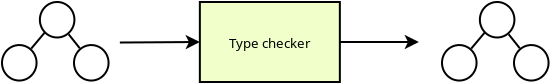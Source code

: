 <?xml version="1.0" encoding="UTF-8"?>
<dia:diagram xmlns:dia="http://www.lysator.liu.se/~alla/dia/">
  <dia:layer name="Background" visible="true" active="true">
    <dia:object type="Flowchart - Box" version="0" id="O0">
      <dia:attribute name="obj_pos">
        <dia:point val="33,14"/>
      </dia:attribute>
      <dia:attribute name="obj_bb">
        <dia:rectangle val="32.95,13.95;40.05,18.05"/>
      </dia:attribute>
      <dia:attribute name="elem_corner">
        <dia:point val="33,14"/>
      </dia:attribute>
      <dia:attribute name="elem_width">
        <dia:real val="7"/>
      </dia:attribute>
      <dia:attribute name="elem_height">
        <dia:real val="4"/>
      </dia:attribute>
      <dia:attribute name="border_width">
        <dia:real val="0.1"/>
      </dia:attribute>
      <dia:attribute name="inner_color">
        <dia:color val="#f1ffcb"/>
      </dia:attribute>
      <dia:attribute name="show_background">
        <dia:boolean val="true"/>
      </dia:attribute>
      <dia:attribute name="padding">
        <dia:real val="0.5"/>
      </dia:attribute>
      <dia:attribute name="text">
        <dia:composite type="text">
          <dia:attribute name="string">
            <dia:string>#Type checker#</dia:string>
          </dia:attribute>
          <dia:attribute name="font">
            <dia:font family="sans" style="0" name="Helvetica"/>
          </dia:attribute>
          <dia:attribute name="height">
            <dia:real val="0.832"/>
          </dia:attribute>
          <dia:attribute name="pos">
            <dia:point val="36.5,16.204"/>
          </dia:attribute>
          <dia:attribute name="color">
            <dia:color val="#000000"/>
          </dia:attribute>
          <dia:attribute name="alignment">
            <dia:enum val="1"/>
          </dia:attribute>
        </dia:composite>
      </dia:attribute>
    </dia:object>
    <dia:object type="Standard - Line" version="0" id="O1">
      <dia:attribute name="obj_pos">
        <dia:point val="29,16.026"/>
      </dia:attribute>
      <dia:attribute name="obj_bb">
        <dia:rectangle val="28.95,15.642;33.112,16.366"/>
      </dia:attribute>
      <dia:attribute name="conn_endpoints">
        <dia:point val="29,16.026"/>
        <dia:point val="33,16"/>
      </dia:attribute>
      <dia:attribute name="numcp">
        <dia:int val="1"/>
      </dia:attribute>
      <dia:attribute name="end_arrow">
        <dia:enum val="22"/>
      </dia:attribute>
      <dia:attribute name="end_arrow_length">
        <dia:real val="0.5"/>
      </dia:attribute>
      <dia:attribute name="end_arrow_width">
        <dia:real val="0.5"/>
      </dia:attribute>
      <dia:connections>
        <dia:connection handle="1" to="O0" connection="7"/>
      </dia:connections>
    </dia:object>
    <dia:object type="Standard - Line" version="0" id="O2">
      <dia:attribute name="obj_pos">
        <dia:point val="40.022,16"/>
      </dia:attribute>
      <dia:attribute name="obj_bb">
        <dia:rectangle val="39.972,15.638;44.062,16.362"/>
      </dia:attribute>
      <dia:attribute name="conn_endpoints">
        <dia:point val="40.022,16"/>
        <dia:point val="43.951,16"/>
      </dia:attribute>
      <dia:attribute name="numcp">
        <dia:int val="1"/>
      </dia:attribute>
      <dia:attribute name="end_arrow">
        <dia:enum val="22"/>
      </dia:attribute>
      <dia:attribute name="end_arrow_length">
        <dia:real val="0.5"/>
      </dia:attribute>
      <dia:attribute name="end_arrow_width">
        <dia:real val="0.5"/>
      </dia:attribute>
      <dia:connections>
        <dia:connection handle="0" to="O0" connection="16"/>
      </dia:connections>
    </dia:object>
    <dia:group>
      <dia:object type="Flowchart - Ellipse" version="0" id="O3">
        <dia:attribute name="obj_pos">
          <dia:point val="25,14"/>
        </dia:attribute>
        <dia:attribute name="obj_bb">
          <dia:rectangle val="24.95,13.95;26.778,15.825"/>
        </dia:attribute>
        <dia:attribute name="elem_corner">
          <dia:point val="25,14"/>
        </dia:attribute>
        <dia:attribute name="elem_width">
          <dia:real val="1.728"/>
        </dia:attribute>
        <dia:attribute name="elem_height">
          <dia:real val="1.775"/>
        </dia:attribute>
        <dia:attribute name="show_background">
          <dia:boolean val="true"/>
        </dia:attribute>
        <dia:attribute name="padding">
          <dia:real val="0.354"/>
        </dia:attribute>
        <dia:attribute name="text">
          <dia:composite type="text">
            <dia:attribute name="string">
              <dia:string>##</dia:string>
            </dia:attribute>
            <dia:attribute name="font">
              <dia:font family="sans" style="0" name="Helvetica"/>
            </dia:attribute>
            <dia:attribute name="height">
              <dia:real val="0.8"/>
            </dia:attribute>
            <dia:attribute name="pos">
              <dia:point val="25.864,15.082"/>
            </dia:attribute>
            <dia:attribute name="color">
              <dia:color val="#000000"/>
            </dia:attribute>
            <dia:attribute name="alignment">
              <dia:enum val="1"/>
            </dia:attribute>
          </dia:composite>
        </dia:attribute>
      </dia:object>
      <dia:object type="Flowchart - Ellipse" version="0" id="O4">
        <dia:attribute name="obj_pos">
          <dia:point val="23.107,16.153"/>
        </dia:attribute>
        <dia:attribute name="obj_bb">
          <dia:rectangle val="23.057,16.103;24.884,17.978"/>
        </dia:attribute>
        <dia:attribute name="elem_corner">
          <dia:point val="23.107,16.153"/>
        </dia:attribute>
        <dia:attribute name="elem_width">
          <dia:real val="1.728"/>
        </dia:attribute>
        <dia:attribute name="elem_height">
          <dia:real val="1.775"/>
        </dia:attribute>
        <dia:attribute name="show_background">
          <dia:boolean val="true"/>
        </dia:attribute>
        <dia:attribute name="padding">
          <dia:real val="0.354"/>
        </dia:attribute>
        <dia:attribute name="text">
          <dia:composite type="text">
            <dia:attribute name="string">
              <dia:string>##</dia:string>
            </dia:attribute>
            <dia:attribute name="font">
              <dia:font family="sans" style="0" name="Helvetica"/>
            </dia:attribute>
            <dia:attribute name="height">
              <dia:real val="0.8"/>
            </dia:attribute>
            <dia:attribute name="pos">
              <dia:point val="23.971,17.236"/>
            </dia:attribute>
            <dia:attribute name="color">
              <dia:color val="#000000"/>
            </dia:attribute>
            <dia:attribute name="alignment">
              <dia:enum val="1"/>
            </dia:attribute>
          </dia:composite>
        </dia:attribute>
      </dia:object>
      <dia:object type="Flowchart - Ellipse" version="0" id="O5">
        <dia:attribute name="obj_pos">
          <dia:point val="26.707,16.153"/>
        </dia:attribute>
        <dia:attribute name="obj_bb">
          <dia:rectangle val="26.657,16.103;28.484,17.978"/>
        </dia:attribute>
        <dia:attribute name="elem_corner">
          <dia:point val="26.707,16.153"/>
        </dia:attribute>
        <dia:attribute name="elem_width">
          <dia:real val="1.728"/>
        </dia:attribute>
        <dia:attribute name="elem_height">
          <dia:real val="1.775"/>
        </dia:attribute>
        <dia:attribute name="show_background">
          <dia:boolean val="true"/>
        </dia:attribute>
        <dia:attribute name="padding">
          <dia:real val="0.354"/>
        </dia:attribute>
        <dia:attribute name="text">
          <dia:composite type="text">
            <dia:attribute name="string">
              <dia:string>##</dia:string>
            </dia:attribute>
            <dia:attribute name="font">
              <dia:font family="sans" style="0" name="Helvetica"/>
            </dia:attribute>
            <dia:attribute name="height">
              <dia:real val="0.8"/>
            </dia:attribute>
            <dia:attribute name="pos">
              <dia:point val="27.57,17.236"/>
            </dia:attribute>
            <dia:attribute name="color">
              <dia:color val="#000000"/>
            </dia:attribute>
            <dia:attribute name="alignment">
              <dia:enum val="1"/>
            </dia:attribute>
          </dia:composite>
        </dia:attribute>
      </dia:object>
      <dia:object type="Standard - Line" version="0" id="O6">
        <dia:attribute name="obj_pos">
          <dia:point val="25.253,15.515"/>
        </dia:attribute>
        <dia:attribute name="obj_bb">
          <dia:rectangle val="24.497,15.444;25.323,16.401"/>
        </dia:attribute>
        <dia:attribute name="conn_endpoints">
          <dia:point val="25.253,15.515"/>
          <dia:point val="24.567,16.331"/>
        </dia:attribute>
        <dia:attribute name="numcp">
          <dia:int val="1"/>
        </dia:attribute>
        <dia:connections>
          <dia:connection handle="0" to="O3" connection="10"/>
          <dia:connection handle="1" to="O4" connection="16"/>
        </dia:connections>
      </dia:object>
      <dia:object type="Standard - Line" version="0" id="O7">
        <dia:attribute name="obj_pos">
          <dia:point val="26.439,15.613"/>
        </dia:attribute>
        <dia:attribute name="obj_bb">
          <dia:rectangle val="26.369,15.543;27.066,16.386"/>
        </dia:attribute>
        <dia:attribute name="conn_endpoints">
          <dia:point val="26.439,15.613"/>
          <dia:point val="26.995,16.315"/>
        </dia:attribute>
        <dia:attribute name="numcp">
          <dia:int val="1"/>
        </dia:attribute>
        <dia:connections>
          <dia:connection handle="0" to="O3" connection="16"/>
          <dia:connection handle="1" to="O5" connection="16"/>
        </dia:connections>
      </dia:object>
    </dia:group>
    <dia:group>
      <dia:object type="Flowchart - Ellipse" version="0" id="O8">
        <dia:attribute name="obj_pos">
          <dia:point val="47,14"/>
        </dia:attribute>
        <dia:attribute name="obj_bb">
          <dia:rectangle val="46.95,13.95;48.778,15.825"/>
        </dia:attribute>
        <dia:attribute name="elem_corner">
          <dia:point val="47,14"/>
        </dia:attribute>
        <dia:attribute name="elem_width">
          <dia:real val="1.728"/>
        </dia:attribute>
        <dia:attribute name="elem_height">
          <dia:real val="1.775"/>
        </dia:attribute>
        <dia:attribute name="show_background">
          <dia:boolean val="true"/>
        </dia:attribute>
        <dia:attribute name="padding">
          <dia:real val="0.354"/>
        </dia:attribute>
        <dia:attribute name="text">
          <dia:composite type="text">
            <dia:attribute name="string">
              <dia:string>##</dia:string>
            </dia:attribute>
            <dia:attribute name="font">
              <dia:font family="sans" style="0" name="Helvetica"/>
            </dia:attribute>
            <dia:attribute name="height">
              <dia:real val="0.8"/>
            </dia:attribute>
            <dia:attribute name="pos">
              <dia:point val="47.864,15.082"/>
            </dia:attribute>
            <dia:attribute name="color">
              <dia:color val="#000000"/>
            </dia:attribute>
            <dia:attribute name="alignment">
              <dia:enum val="1"/>
            </dia:attribute>
          </dia:composite>
        </dia:attribute>
      </dia:object>
      <dia:object type="Flowchart - Ellipse" version="0" id="O9">
        <dia:attribute name="obj_pos">
          <dia:point val="45.107,16.153"/>
        </dia:attribute>
        <dia:attribute name="obj_bb">
          <dia:rectangle val="45.057,16.103;46.884,17.978"/>
        </dia:attribute>
        <dia:attribute name="elem_corner">
          <dia:point val="45.107,16.153"/>
        </dia:attribute>
        <dia:attribute name="elem_width">
          <dia:real val="1.728"/>
        </dia:attribute>
        <dia:attribute name="elem_height">
          <dia:real val="1.775"/>
        </dia:attribute>
        <dia:attribute name="show_background">
          <dia:boolean val="true"/>
        </dia:attribute>
        <dia:attribute name="padding">
          <dia:real val="0.354"/>
        </dia:attribute>
        <dia:attribute name="text">
          <dia:composite type="text">
            <dia:attribute name="string">
              <dia:string>##</dia:string>
            </dia:attribute>
            <dia:attribute name="font">
              <dia:font family="sans" style="0" name="Helvetica"/>
            </dia:attribute>
            <dia:attribute name="height">
              <dia:real val="0.8"/>
            </dia:attribute>
            <dia:attribute name="pos">
              <dia:point val="45.971,17.236"/>
            </dia:attribute>
            <dia:attribute name="color">
              <dia:color val="#000000"/>
            </dia:attribute>
            <dia:attribute name="alignment">
              <dia:enum val="1"/>
            </dia:attribute>
          </dia:composite>
        </dia:attribute>
      </dia:object>
      <dia:object type="Flowchart - Ellipse" version="0" id="O10">
        <dia:attribute name="obj_pos">
          <dia:point val="48.707,16.153"/>
        </dia:attribute>
        <dia:attribute name="obj_bb">
          <dia:rectangle val="48.657,16.103;50.484,17.978"/>
        </dia:attribute>
        <dia:attribute name="elem_corner">
          <dia:point val="48.707,16.153"/>
        </dia:attribute>
        <dia:attribute name="elem_width">
          <dia:real val="1.728"/>
        </dia:attribute>
        <dia:attribute name="elem_height">
          <dia:real val="1.775"/>
        </dia:attribute>
        <dia:attribute name="show_background">
          <dia:boolean val="true"/>
        </dia:attribute>
        <dia:attribute name="padding">
          <dia:real val="0.354"/>
        </dia:attribute>
        <dia:attribute name="text">
          <dia:composite type="text">
            <dia:attribute name="string">
              <dia:string>##</dia:string>
            </dia:attribute>
            <dia:attribute name="font">
              <dia:font family="sans" style="0" name="Helvetica"/>
            </dia:attribute>
            <dia:attribute name="height">
              <dia:real val="0.8"/>
            </dia:attribute>
            <dia:attribute name="pos">
              <dia:point val="49.571,17.236"/>
            </dia:attribute>
            <dia:attribute name="color">
              <dia:color val="#000000"/>
            </dia:attribute>
            <dia:attribute name="alignment">
              <dia:enum val="1"/>
            </dia:attribute>
          </dia:composite>
        </dia:attribute>
      </dia:object>
      <dia:object type="Standard - Line" version="0" id="O11">
        <dia:attribute name="obj_pos">
          <dia:point val="47.253,15.515"/>
        </dia:attribute>
        <dia:attribute name="obj_bb">
          <dia:rectangle val="46.496,15.444;47.323,16.401"/>
        </dia:attribute>
        <dia:attribute name="conn_endpoints">
          <dia:point val="47.253,15.515"/>
          <dia:point val="46.567,16.331"/>
        </dia:attribute>
        <dia:attribute name="numcp">
          <dia:int val="1"/>
        </dia:attribute>
        <dia:connections>
          <dia:connection handle="0" to="O8" connection="10"/>
          <dia:connection handle="1" to="O9" connection="16"/>
        </dia:connections>
      </dia:object>
      <dia:object type="Standard - Line" version="0" id="O12">
        <dia:attribute name="obj_pos">
          <dia:point val="48.439,15.613"/>
        </dia:attribute>
        <dia:attribute name="obj_bb">
          <dia:rectangle val="48.369,15.543;49.066,16.386"/>
        </dia:attribute>
        <dia:attribute name="conn_endpoints">
          <dia:point val="48.439,15.613"/>
          <dia:point val="48.995,16.315"/>
        </dia:attribute>
        <dia:attribute name="numcp">
          <dia:int val="1"/>
        </dia:attribute>
        <dia:connections>
          <dia:connection handle="0" to="O8" connection="16"/>
          <dia:connection handle="1" to="O10" connection="16"/>
        </dia:connections>
      </dia:object>
    </dia:group>
  </dia:layer>
</dia:diagram>

